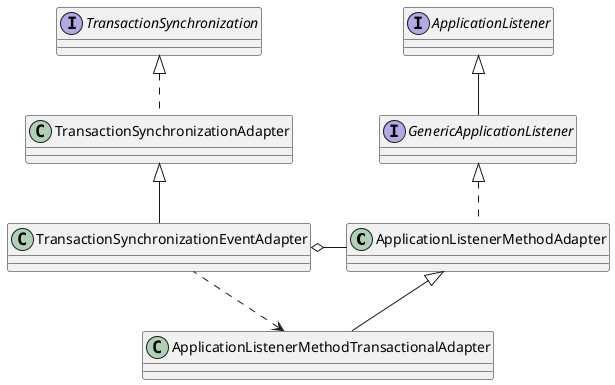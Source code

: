 @startuml

class ApplicationListenerMethodAdapter
class ApplicationListenerMethodTransactionalAdapter
class TransactionSynchronizationEventAdapter
class TransactionSynchronizationAdapter
interface GenericApplicationListener
interface ApplicationListener
interface TransactionSynchronization


ApplicationListenerMethodAdapter <|-- ApplicationListenerMethodTransactionalAdapter
TransactionSynchronizationAdapter <|-- TransactionSynchronizationEventAdapter
ApplicationListener <|-- GenericApplicationListener
GenericApplicationListener <|.. ApplicationListenerMethodAdapter
TransactionSynchronization <|.down. TransactionSynchronizationAdapter
ApplicationListenerMethodTransactionalAdapter <.. TransactionSynchronizationEventAdapter

TransactionSynchronizationEventAdapter o-right- ApplicationListenerMethodAdapter

@enduml